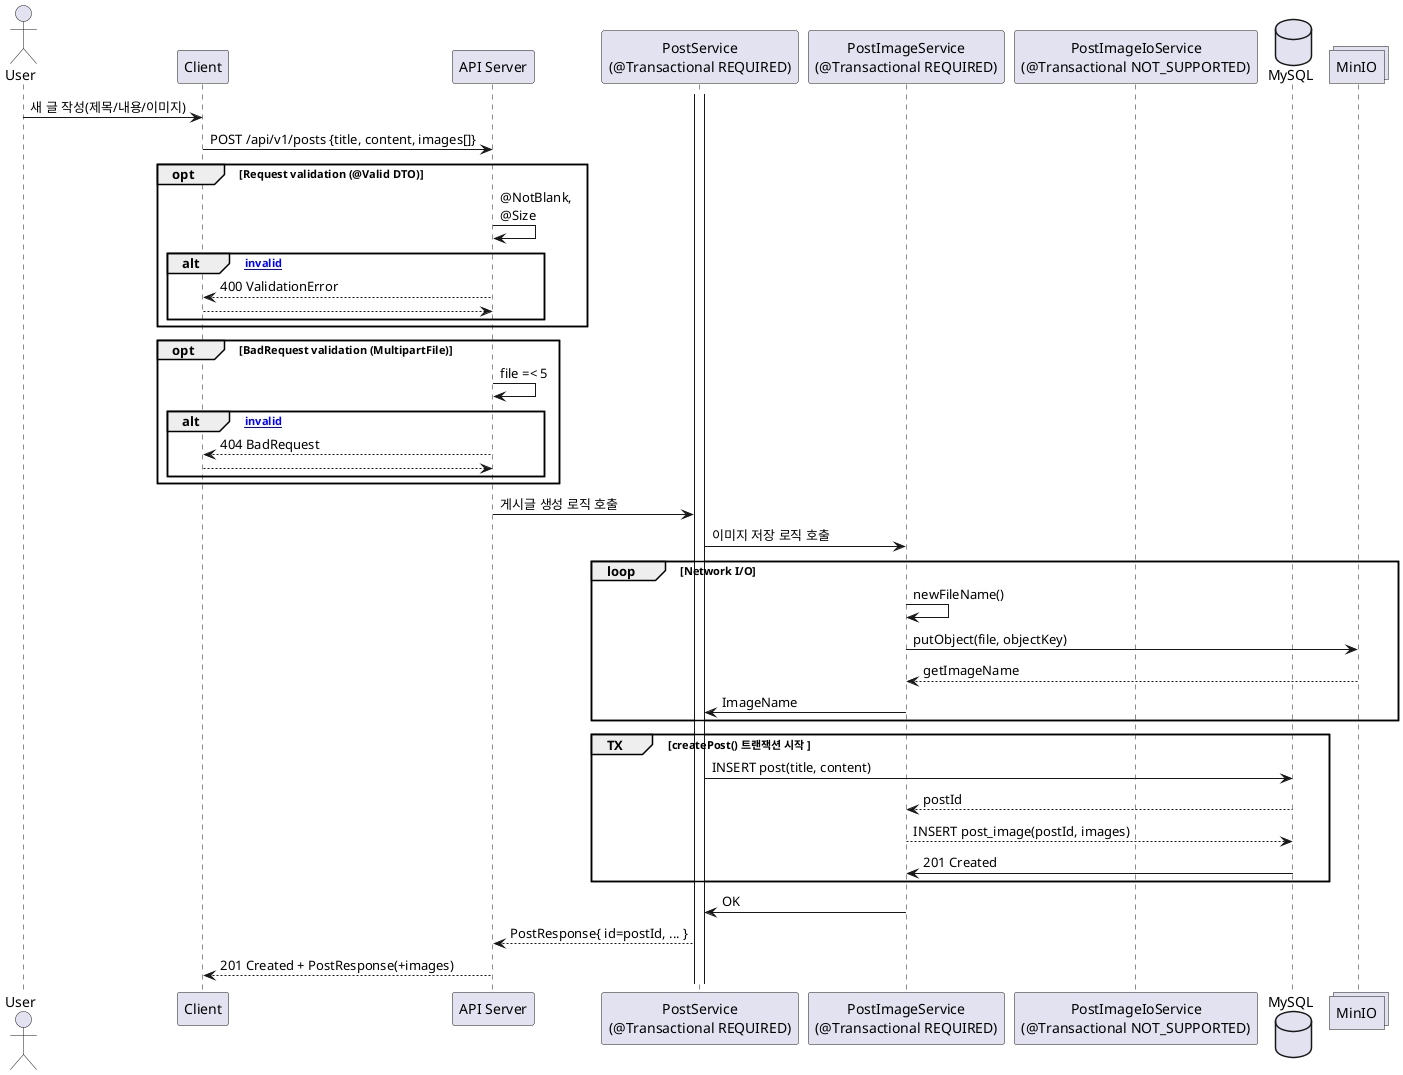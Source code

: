 @startuml
actor User as U
participant "Client" as C
participant "API Server" as S
participant "PostService\n(@Transactional REQUIRED)" as PS
participant "PostImageService\n(@Transactional REQUIRED)" as PIS
participant "PostImageIoService\n(@Transactional NOT_SUPPORTED)" as PIO
database "MySQL" as DB
collections "MinIO" as M

U -> C: 새 글 작성(제목/내용/이미지)
C -> S: POST /api/v1/posts {title, content, images[]}

opt Request validation (@Valid DTO)
  S -> S: @NotBlank, \n@Size
  alt [invalid]
    S --> C: 400 ValidationError
    return
  end
end

opt BadRequest validation (MultipartFile)
  S -> S: file =< 5
  alt [invalid]
    S --> C: 404 BadRequest
    return
  end
end

S -> PS : 게시글 생성 로직 호출
PS -> PIS: 이미지 저장 로직 호출

  loop Network I/O
    PIS -> PIS: newFileName()
    PIS -> M: putObject(file, objectKey)
    M --> PIS: getImageName
    PIS -> PS: ImageName
  end

group TX[createPost() 트랜잭션 시작 ]
  activate PS

  PS -> DB: INSERT post(title, content)
  DB --> PIS: postId
  PIS --> DB: INSERT post_image(postId, images)
  DB -> PIS: 201 Created
end

    PIS -> PS: OK
    PS --> S: PostResponse{ id=postId, ... }

S --> C: 201 Created + PostResponse(+images)
@enduml
